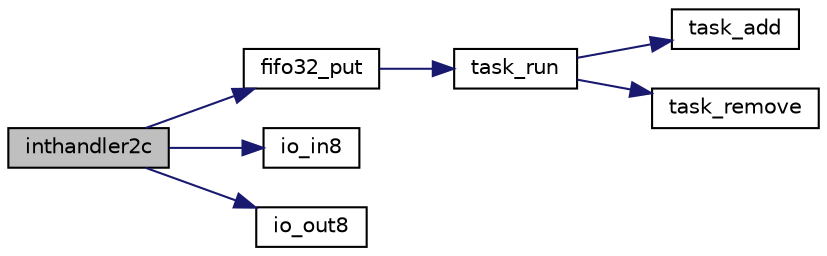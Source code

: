 digraph "inthandler2c"
{
 // LATEX_PDF_SIZE
  edge [fontname="Helvetica",fontsize="10",labelfontname="Helvetica",labelfontsize="10"];
  node [fontname="Helvetica",fontsize="10",shape=record];
  rankdir="LR";
  Node1 [label="inthandler2c",height=0.2,width=0.4,color="black", fillcolor="grey75", style="filled", fontcolor="black",tooltip=" "];
  Node1 -> Node2 [color="midnightblue",fontsize="10",style="solid",fontname="Helvetica"];
  Node2 [label="fifo32_put",height=0.2,width=0.4,color="black", fillcolor="white", style="filled",URL="$bootpack_8h.html#a5c1bea596c94c2a89840d555c98abb84",tooltip=" "];
  Node2 -> Node3 [color="midnightblue",fontsize="10",style="solid",fontname="Helvetica"];
  Node3 [label="task_run",height=0.2,width=0.4,color="black", fillcolor="white", style="filled",URL="$bootpack_8h.html#a579117953072527527cd89b4ebc929ef",tooltip=" "];
  Node3 -> Node4 [color="midnightblue",fontsize="10",style="solid",fontname="Helvetica"];
  Node4 [label="task_add",height=0.2,width=0.4,color="black", fillcolor="white", style="filled",URL="$mtask_8c.html#a402b7583d2459d4a08561dcc5d493f4a",tooltip=" "];
  Node3 -> Node5 [color="midnightblue",fontsize="10",style="solid",fontname="Helvetica"];
  Node5 [label="task_remove",height=0.2,width=0.4,color="black", fillcolor="white", style="filled",URL="$mtask_8c.html#a11f14489f9989d977a88064d02e682ae",tooltip=" "];
  Node1 -> Node6 [color="midnightblue",fontsize="10",style="solid",fontname="Helvetica"];
  Node6 [label="io_in8",height=0.2,width=0.4,color="black", fillcolor="white", style="filled",URL="$bootpack_8h.html#abe410220cdaf6d701275a5d75f07acd0",tooltip=" "];
  Node1 -> Node7 [color="midnightblue",fontsize="10",style="solid",fontname="Helvetica"];
  Node7 [label="io_out8",height=0.2,width=0.4,color="black", fillcolor="white", style="filled",URL="$bootpack_8h.html#a23ae700e52c0cde96d20fc539826d532",tooltip=" "];
}
